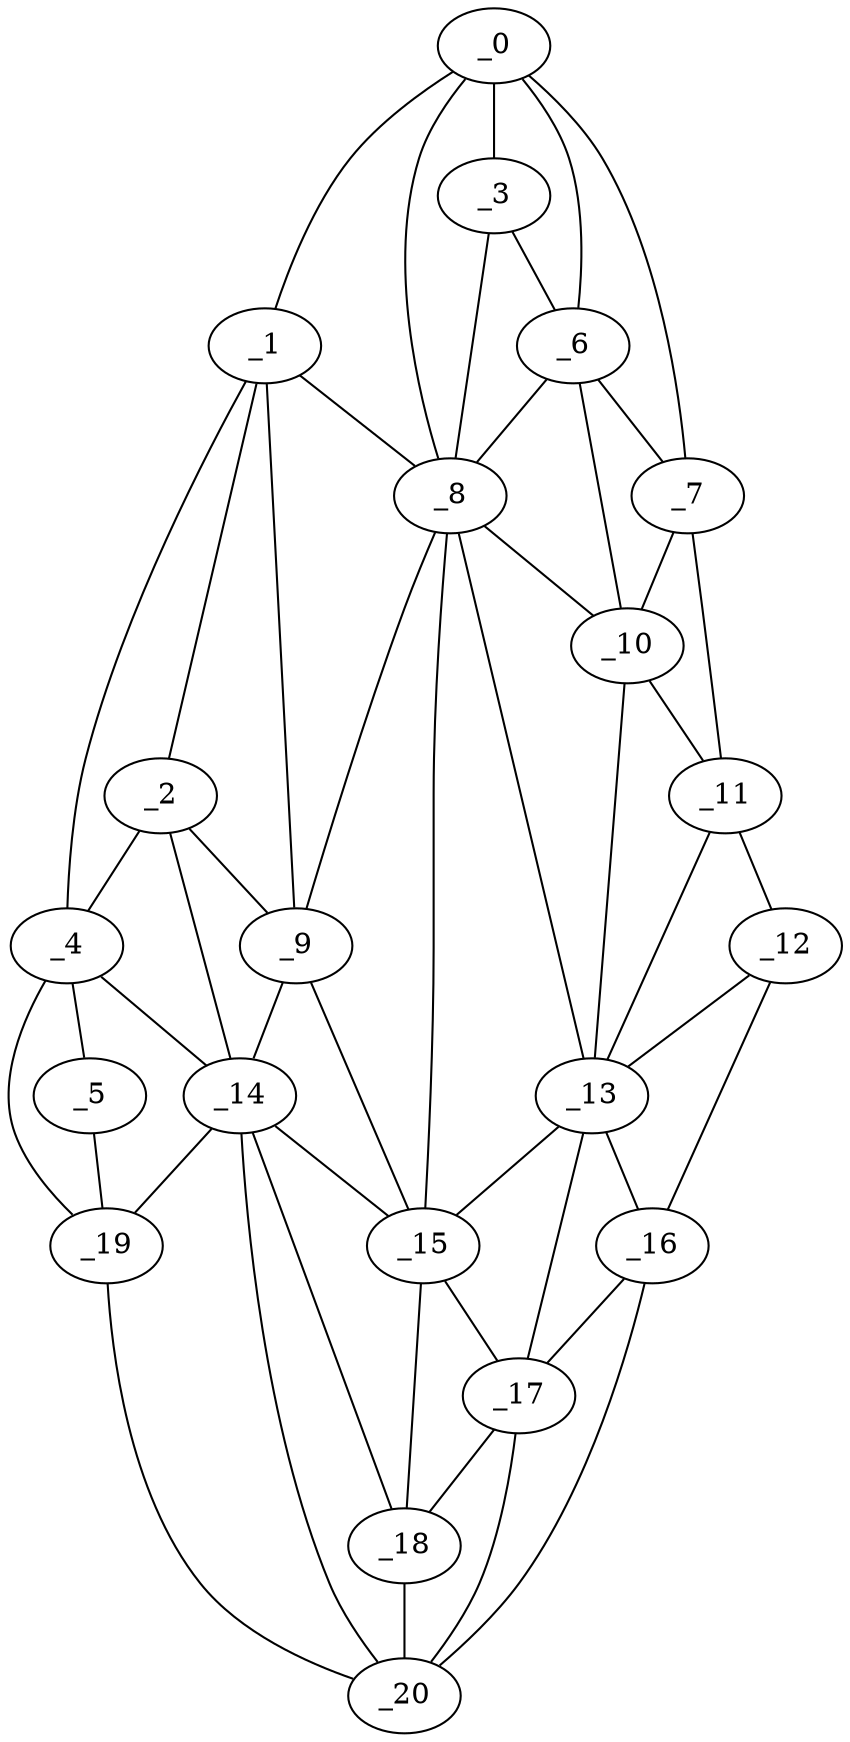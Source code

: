 graph "obj14__120.gxl" {
	_0	 [x=31,
		y=35];
	_1	 [x=32,
		y=48];
	_0 -- _1	 [valence=1];
	_3	 [x=37,
		y=28];
	_0 -- _3	 [valence=2];
	_6	 [x=42,
		y=19];
	_0 -- _6	 [valence=1];
	_7	 [x=46,
		y=10];
	_0 -- _7	 [valence=1];
	_8	 [x=49,
		y=40];
	_0 -- _8	 [valence=1];
	_2	 [x=36,
		y=81];
	_1 -- _2	 [valence=1];
	_4	 [x=38,
		y=110];
	_1 -- _4	 [valence=1];
	_1 -- _8	 [valence=2];
	_9	 [x=53,
		y=61];
	_1 -- _9	 [valence=1];
	_2 -- _4	 [valence=2];
	_2 -- _9	 [valence=2];
	_14	 [x=79,
		y=65];
	_2 -- _14	 [valence=1];
	_3 -- _6	 [valence=2];
	_3 -- _8	 [valence=1];
	_5	 [x=39,
		y=120];
	_4 -- _5	 [valence=1];
	_4 -- _14	 [valence=2];
	_19	 [x=97,
		y=120];
	_4 -- _19	 [valence=2];
	_5 -- _19	 [valence=1];
	_6 -- _7	 [valence=1];
	_6 -- _8	 [valence=2];
	_10	 [x=57,
		y=11];
	_6 -- _10	 [valence=1];
	_7 -- _10	 [valence=2];
	_11	 [x=65,
		y=3];
	_7 -- _11	 [valence=1];
	_8 -- _9	 [valence=1];
	_8 -- _10	 [valence=2];
	_13	 [x=77,
		y=23];
	_8 -- _13	 [valence=2];
	_15	 [x=81,
		y=54];
	_8 -- _15	 [valence=1];
	_9 -- _14	 [valence=1];
	_9 -- _15	 [valence=2];
	_10 -- _11	 [valence=1];
	_10 -- _13	 [valence=1];
	_12	 [x=72,
		y=3];
	_11 -- _12	 [valence=1];
	_11 -- _13	 [valence=2];
	_12 -- _13	 [valence=2];
	_16	 [x=89,
		y=28];
	_12 -- _16	 [valence=1];
	_13 -- _15	 [valence=2];
	_13 -- _16	 [valence=1];
	_17	 [x=90,
		y=48];
	_13 -- _17	 [valence=1];
	_14 -- _15	 [valence=1];
	_18	 [x=93,
		y=60];
	_14 -- _18	 [valence=2];
	_14 -- _19	 [valence=1];
	_20	 [x=102,
		y=78];
	_14 -- _20	 [valence=1];
	_15 -- _17	 [valence=2];
	_15 -- _18	 [valence=2];
	_16 -- _17	 [valence=2];
	_16 -- _20	 [valence=1];
	_17 -- _18	 [valence=2];
	_17 -- _20	 [valence=2];
	_18 -- _20	 [valence=2];
	_19 -- _20	 [valence=1];
}
